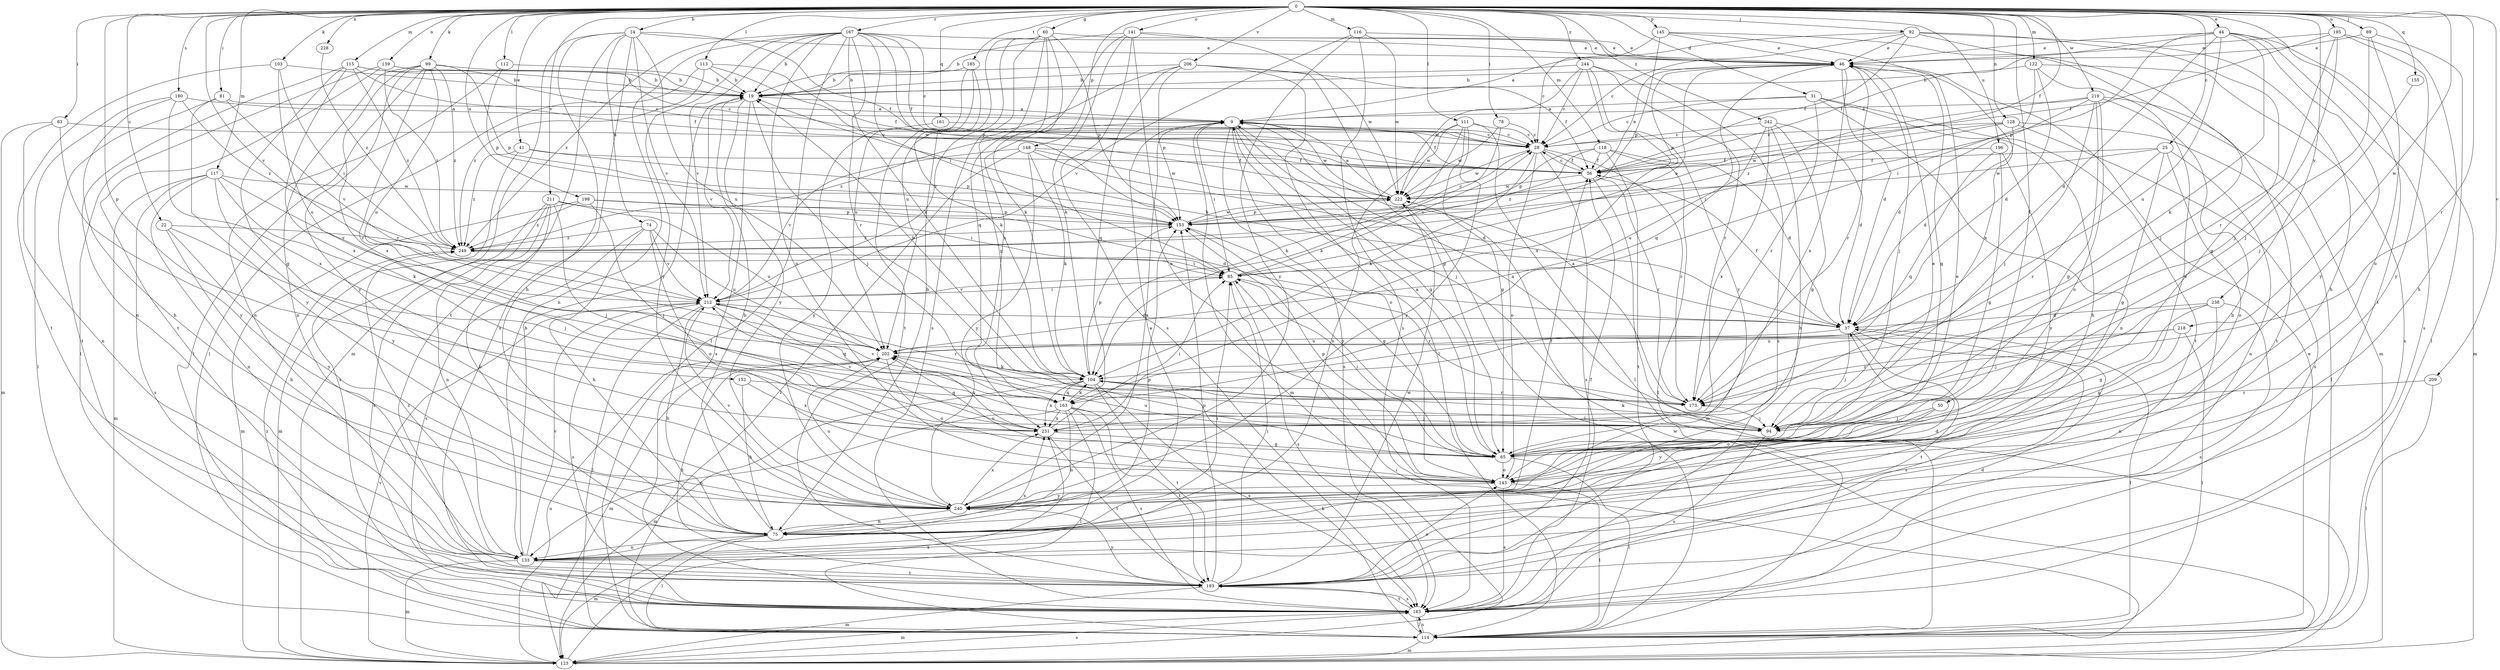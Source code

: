 strict digraph  {
0;
9;
14;
19;
22;
25;
28;
31;
37;
41;
44;
46;
50;
56;
60;
65;
74;
75;
78;
81;
83;
85;
89;
92;
94;
99;
103;
104;
111;
112;
113;
114;
115;
116;
117;
118;
122;
123;
128;
133;
139;
141;
143;
145;
148;
152;
153;
155;
161;
163;
167;
173;
180;
183;
185;
193;
195;
196;
198;
202;
206;
209;
211;
212;
218;
219;
222;
228;
231;
238;
240;
242;
244;
249;
0 -> 14  [label=b];
0 -> 22  [label=c];
0 -> 25  [label=c];
0 -> 31  [label=d];
0 -> 41  [label=e];
0 -> 44  [label=e];
0 -> 50  [label=f];
0 -> 56  [label=f];
0 -> 60  [label=g];
0 -> 78  [label=i];
0 -> 81  [label=i];
0 -> 83  [label=i];
0 -> 89  [label=j];
0 -> 92  [label=j];
0 -> 99  [label=k];
0 -> 103  [label=k];
0 -> 111  [label=l];
0 -> 112  [label=l];
0 -> 113  [label=l];
0 -> 115  [label=m];
0 -> 116  [label=m];
0 -> 117  [label=m];
0 -> 118  [label=m];
0 -> 122  [label=m];
0 -> 128  [label=n];
0 -> 139  [label=o];
0 -> 141  [label=o];
0 -> 145  [label=p];
0 -> 148  [label=p];
0 -> 152  [label=p];
0 -> 155  [label=q];
0 -> 161  [label=q];
0 -> 167  [label=r];
0 -> 173  [label=r];
0 -> 180  [label=s];
0 -> 185  [label=t];
0 -> 193  [label=t];
0 -> 195  [label=u];
0 -> 196  [label=u];
0 -> 198  [label=u];
0 -> 206  [label=v];
0 -> 209  [label=v];
0 -> 211  [label=v];
0 -> 212  [label=v];
0 -> 218  [label=w];
0 -> 219  [label=w];
0 -> 228  [label=x];
0 -> 238  [label=y];
0 -> 242  [label=z];
0 -> 244  [label=z];
9 -> 28  [label=c];
9 -> 56  [label=f];
9 -> 65  [label=g];
9 -> 85  [label=i];
9 -> 94  [label=j];
9 -> 123  [label=m];
9 -> 143  [label=o];
9 -> 183  [label=s];
9 -> 222  [label=w];
9 -> 249  [label=z];
14 -> 46  [label=e];
14 -> 56  [label=f];
14 -> 74  [label=h];
14 -> 75  [label=h];
14 -> 123  [label=m];
14 -> 183  [label=s];
14 -> 193  [label=t];
14 -> 202  [label=u];
14 -> 212  [label=v];
19 -> 9  [label=a];
19 -> 94  [label=j];
19 -> 183  [label=s];
19 -> 212  [label=v];
19 -> 240  [label=y];
22 -> 75  [label=h];
22 -> 94  [label=j];
22 -> 240  [label=y];
22 -> 249  [label=z];
25 -> 56  [label=f];
25 -> 65  [label=g];
25 -> 133  [label=n];
25 -> 143  [label=o];
25 -> 173  [label=r];
25 -> 222  [label=w];
28 -> 56  [label=f];
28 -> 104  [label=k];
28 -> 143  [label=o];
28 -> 173  [label=r];
28 -> 183  [label=s];
28 -> 222  [label=w];
31 -> 9  [label=a];
31 -> 28  [label=c];
31 -> 75  [label=h];
31 -> 133  [label=n];
31 -> 173  [label=r];
31 -> 193  [label=t];
37 -> 19  [label=b];
37 -> 56  [label=f];
37 -> 94  [label=j];
37 -> 114  [label=l];
37 -> 183  [label=s];
37 -> 193  [label=t];
37 -> 202  [label=u];
41 -> 56  [label=f];
41 -> 153  [label=p];
41 -> 183  [label=s];
41 -> 249  [label=z];
44 -> 37  [label=d];
44 -> 46  [label=e];
44 -> 56  [label=f];
44 -> 104  [label=k];
44 -> 123  [label=m];
44 -> 153  [label=p];
44 -> 183  [label=s];
44 -> 202  [label=u];
44 -> 240  [label=y];
46 -> 19  [label=b];
46 -> 37  [label=d];
46 -> 65  [label=g];
46 -> 94  [label=j];
46 -> 153  [label=p];
46 -> 163  [label=q];
46 -> 173  [label=r];
46 -> 231  [label=x];
50 -> 94  [label=j];
50 -> 143  [label=o];
50 -> 240  [label=y];
56 -> 28  [label=c];
56 -> 46  [label=e];
56 -> 123  [label=m];
56 -> 173  [label=r];
56 -> 222  [label=w];
60 -> 46  [label=e];
60 -> 65  [label=g];
60 -> 75  [label=h];
60 -> 104  [label=k];
60 -> 153  [label=p];
60 -> 163  [label=q];
60 -> 183  [label=s];
60 -> 202  [label=u];
65 -> 9  [label=a];
65 -> 46  [label=e];
65 -> 85  [label=i];
65 -> 114  [label=l];
65 -> 143  [label=o];
65 -> 153  [label=p];
65 -> 202  [label=u];
74 -> 75  [label=h];
74 -> 143  [label=o];
74 -> 183  [label=s];
74 -> 202  [label=u];
74 -> 212  [label=v];
74 -> 249  [label=z];
75 -> 9  [label=a];
75 -> 19  [label=b];
75 -> 37  [label=d];
75 -> 114  [label=l];
75 -> 123  [label=m];
75 -> 133  [label=n];
75 -> 153  [label=p];
78 -> 28  [label=c];
78 -> 104  [label=k];
78 -> 222  [label=w];
81 -> 9  [label=a];
81 -> 193  [label=t];
81 -> 212  [label=v];
81 -> 240  [label=y];
83 -> 28  [label=c];
83 -> 123  [label=m];
83 -> 133  [label=n];
83 -> 240  [label=y];
85 -> 28  [label=c];
85 -> 46  [label=e];
85 -> 173  [label=r];
85 -> 183  [label=s];
85 -> 212  [label=v];
89 -> 46  [label=e];
89 -> 94  [label=j];
89 -> 114  [label=l];
89 -> 143  [label=o];
92 -> 9  [label=a];
92 -> 28  [label=c];
92 -> 46  [label=e];
92 -> 56  [label=f];
92 -> 65  [label=g];
92 -> 75  [label=h];
92 -> 94  [label=j];
94 -> 9  [label=a];
94 -> 104  [label=k];
94 -> 183  [label=s];
99 -> 19  [label=b];
99 -> 114  [label=l];
99 -> 133  [label=n];
99 -> 153  [label=p];
99 -> 173  [label=r];
99 -> 202  [label=u];
99 -> 231  [label=x];
99 -> 240  [label=y];
99 -> 249  [label=z];
103 -> 19  [label=b];
103 -> 85  [label=i];
103 -> 193  [label=t];
103 -> 202  [label=u];
104 -> 19  [label=b];
104 -> 123  [label=m];
104 -> 153  [label=p];
104 -> 163  [label=q];
104 -> 173  [label=r];
104 -> 183  [label=s];
104 -> 193  [label=t];
104 -> 231  [label=x];
111 -> 28  [label=c];
111 -> 65  [label=g];
111 -> 104  [label=k];
111 -> 114  [label=l];
111 -> 133  [label=n];
111 -> 222  [label=w];
111 -> 240  [label=y];
112 -> 19  [label=b];
112 -> 133  [label=n];
112 -> 153  [label=p];
113 -> 19  [label=b];
113 -> 56  [label=f];
113 -> 114  [label=l];
113 -> 222  [label=w];
113 -> 249  [label=z];
114 -> 46  [label=e];
114 -> 104  [label=k];
114 -> 123  [label=m];
114 -> 183  [label=s];
115 -> 19  [label=b];
115 -> 28  [label=c];
115 -> 56  [label=f];
115 -> 65  [label=g];
115 -> 133  [label=n];
115 -> 231  [label=x];
115 -> 249  [label=z];
116 -> 46  [label=e];
116 -> 183  [label=s];
116 -> 212  [label=v];
116 -> 222  [label=w];
116 -> 240  [label=y];
117 -> 104  [label=k];
117 -> 123  [label=m];
117 -> 133  [label=n];
117 -> 183  [label=s];
117 -> 212  [label=v];
117 -> 222  [label=w];
117 -> 240  [label=y];
118 -> 37  [label=d];
118 -> 56  [label=f];
118 -> 114  [label=l];
118 -> 153  [label=p];
118 -> 193  [label=t];
118 -> 249  [label=z];
122 -> 19  [label=b];
122 -> 37  [label=d];
122 -> 85  [label=i];
122 -> 143  [label=o];
122 -> 183  [label=s];
123 -> 85  [label=i];
123 -> 183  [label=s];
123 -> 202  [label=u];
123 -> 212  [label=v];
123 -> 222  [label=w];
123 -> 231  [label=x];
128 -> 28  [label=c];
128 -> 37  [label=d];
128 -> 85  [label=i];
128 -> 114  [label=l];
128 -> 183  [label=s];
128 -> 222  [label=w];
133 -> 19  [label=b];
133 -> 85  [label=i];
133 -> 123  [label=m];
133 -> 193  [label=t];
133 -> 212  [label=v];
133 -> 231  [label=x];
133 -> 249  [label=z];
139 -> 19  [label=b];
139 -> 28  [label=c];
139 -> 114  [label=l];
139 -> 193  [label=t];
139 -> 249  [label=z];
141 -> 19  [label=b];
141 -> 46  [label=e];
141 -> 104  [label=k];
141 -> 143  [label=o];
141 -> 183  [label=s];
141 -> 222  [label=w];
141 -> 231  [label=x];
143 -> 46  [label=e];
143 -> 114  [label=l];
143 -> 153  [label=p];
143 -> 183  [label=s];
143 -> 202  [label=u];
143 -> 240  [label=y];
145 -> 28  [label=c];
145 -> 46  [label=e];
145 -> 123  [label=m];
145 -> 153  [label=p];
145 -> 231  [label=x];
148 -> 37  [label=d];
148 -> 56  [label=f];
148 -> 104  [label=k];
148 -> 114  [label=l];
148 -> 212  [label=v];
148 -> 222  [label=w];
148 -> 240  [label=y];
152 -> 75  [label=h];
152 -> 163  [label=q];
152 -> 231  [label=x];
153 -> 28  [label=c];
153 -> 65  [label=g];
153 -> 222  [label=w];
153 -> 249  [label=z];
155 -> 94  [label=j];
161 -> 28  [label=c];
161 -> 240  [label=y];
163 -> 75  [label=h];
163 -> 94  [label=j];
163 -> 104  [label=k];
163 -> 114  [label=l];
163 -> 133  [label=n];
163 -> 183  [label=s];
163 -> 193  [label=t];
163 -> 212  [label=v];
163 -> 231  [label=x];
167 -> 19  [label=b];
167 -> 28  [label=c];
167 -> 46  [label=e];
167 -> 56  [label=f];
167 -> 85  [label=i];
167 -> 104  [label=k];
167 -> 114  [label=l];
167 -> 133  [label=n];
167 -> 143  [label=o];
167 -> 153  [label=p];
167 -> 173  [label=r];
167 -> 212  [label=v];
167 -> 240  [label=y];
167 -> 249  [label=z];
173 -> 9  [label=a];
173 -> 94  [label=j];
180 -> 9  [label=a];
180 -> 75  [label=h];
180 -> 114  [label=l];
180 -> 231  [label=x];
180 -> 249  [label=z];
183 -> 37  [label=d];
183 -> 114  [label=l];
183 -> 123  [label=m];
183 -> 193  [label=t];
183 -> 249  [label=z];
185 -> 19  [label=b];
185 -> 104  [label=k];
185 -> 193  [label=t];
185 -> 202  [label=u];
193 -> 56  [label=f];
193 -> 85  [label=i];
193 -> 123  [label=m];
193 -> 143  [label=o];
193 -> 153  [label=p];
193 -> 183  [label=s];
193 -> 222  [label=w];
193 -> 240  [label=y];
195 -> 46  [label=e];
195 -> 56  [label=f];
195 -> 75  [label=h];
195 -> 94  [label=j];
195 -> 173  [label=r];
195 -> 240  [label=y];
196 -> 56  [label=f];
196 -> 65  [label=g];
196 -> 163  [label=q];
196 -> 240  [label=y];
198 -> 37  [label=d];
198 -> 85  [label=i];
198 -> 94  [label=j];
198 -> 123  [label=m];
198 -> 153  [label=p];
198 -> 249  [label=z];
202 -> 104  [label=k];
202 -> 123  [label=m];
202 -> 143  [label=o];
202 -> 193  [label=t];
206 -> 19  [label=b];
206 -> 56  [label=f];
206 -> 65  [label=g];
206 -> 114  [label=l];
206 -> 153  [label=p];
206 -> 163  [label=q];
206 -> 212  [label=v];
209 -> 114  [label=l];
209 -> 173  [label=r];
211 -> 75  [label=h];
211 -> 94  [label=j];
211 -> 123  [label=m];
211 -> 133  [label=n];
211 -> 153  [label=p];
211 -> 183  [label=s];
211 -> 202  [label=u];
212 -> 37  [label=d];
212 -> 75  [label=h];
212 -> 85  [label=i];
212 -> 114  [label=l];
212 -> 163  [label=q];
212 -> 173  [label=r];
212 -> 183  [label=s];
218 -> 65  [label=g];
218 -> 114  [label=l];
218 -> 173  [label=r];
218 -> 202  [label=u];
219 -> 9  [label=a];
219 -> 37  [label=d];
219 -> 65  [label=g];
219 -> 75  [label=h];
219 -> 94  [label=j];
219 -> 143  [label=o];
219 -> 193  [label=t];
219 -> 249  [label=z];
222 -> 9  [label=a];
222 -> 114  [label=l];
222 -> 153  [label=p];
228 -> 249  [label=z];
231 -> 65  [label=g];
231 -> 85  [label=i];
231 -> 193  [label=t];
231 -> 202  [label=u];
231 -> 212  [label=v];
238 -> 37  [label=d];
238 -> 65  [label=g];
238 -> 94  [label=j];
238 -> 133  [label=n];
238 -> 183  [label=s];
240 -> 9  [label=a];
240 -> 56  [label=f];
240 -> 75  [label=h];
240 -> 202  [label=u];
240 -> 212  [label=v];
240 -> 231  [label=x];
242 -> 28  [label=c];
242 -> 37  [label=d];
242 -> 65  [label=g];
242 -> 75  [label=h];
242 -> 202  [label=u];
242 -> 231  [label=x];
244 -> 19  [label=b];
244 -> 28  [label=c];
244 -> 173  [label=r];
244 -> 183  [label=s];
244 -> 222  [label=w];
244 -> 231  [label=x];
244 -> 240  [label=y];
249 -> 85  [label=i];
}
